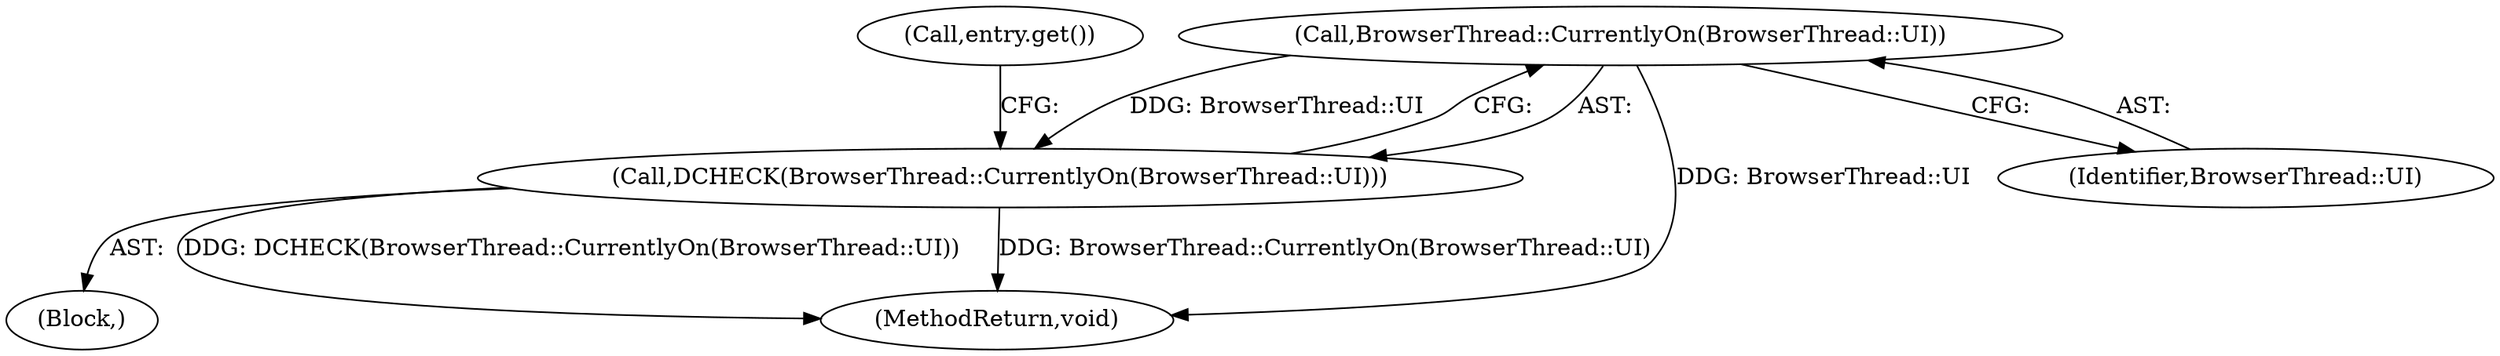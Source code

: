 digraph "0_Chrome_dd3b6fe574edad231c01c78e4647a74c38dc4178_0@API" {
"1000109" [label="(Call,BrowserThread::CurrentlyOn(BrowserThread::UI))"];
"1000108" [label="(Call,DCHECK(BrowserThread::CurrentlyOn(BrowserThread::UI)))"];
"1000110" [label="(Identifier,BrowserThread::UI)"];
"1000114" [label="(Call,entry.get())"];
"1000208" [label="(MethodReturn,void)"];
"1000108" [label="(Call,DCHECK(BrowserThread::CurrentlyOn(BrowserThread::UI)))"];
"1000109" [label="(Call,BrowserThread::CurrentlyOn(BrowserThread::UI))"];
"1000107" [label="(Block,)"];
"1000109" -> "1000108"  [label="AST: "];
"1000109" -> "1000110"  [label="CFG: "];
"1000110" -> "1000109"  [label="AST: "];
"1000108" -> "1000109"  [label="CFG: "];
"1000109" -> "1000208"  [label="DDG: BrowserThread::UI"];
"1000109" -> "1000108"  [label="DDG: BrowserThread::UI"];
"1000108" -> "1000107"  [label="AST: "];
"1000114" -> "1000108"  [label="CFG: "];
"1000108" -> "1000208"  [label="DDG: DCHECK(BrowserThread::CurrentlyOn(BrowserThread::UI))"];
"1000108" -> "1000208"  [label="DDG: BrowserThread::CurrentlyOn(BrowserThread::UI)"];
}
